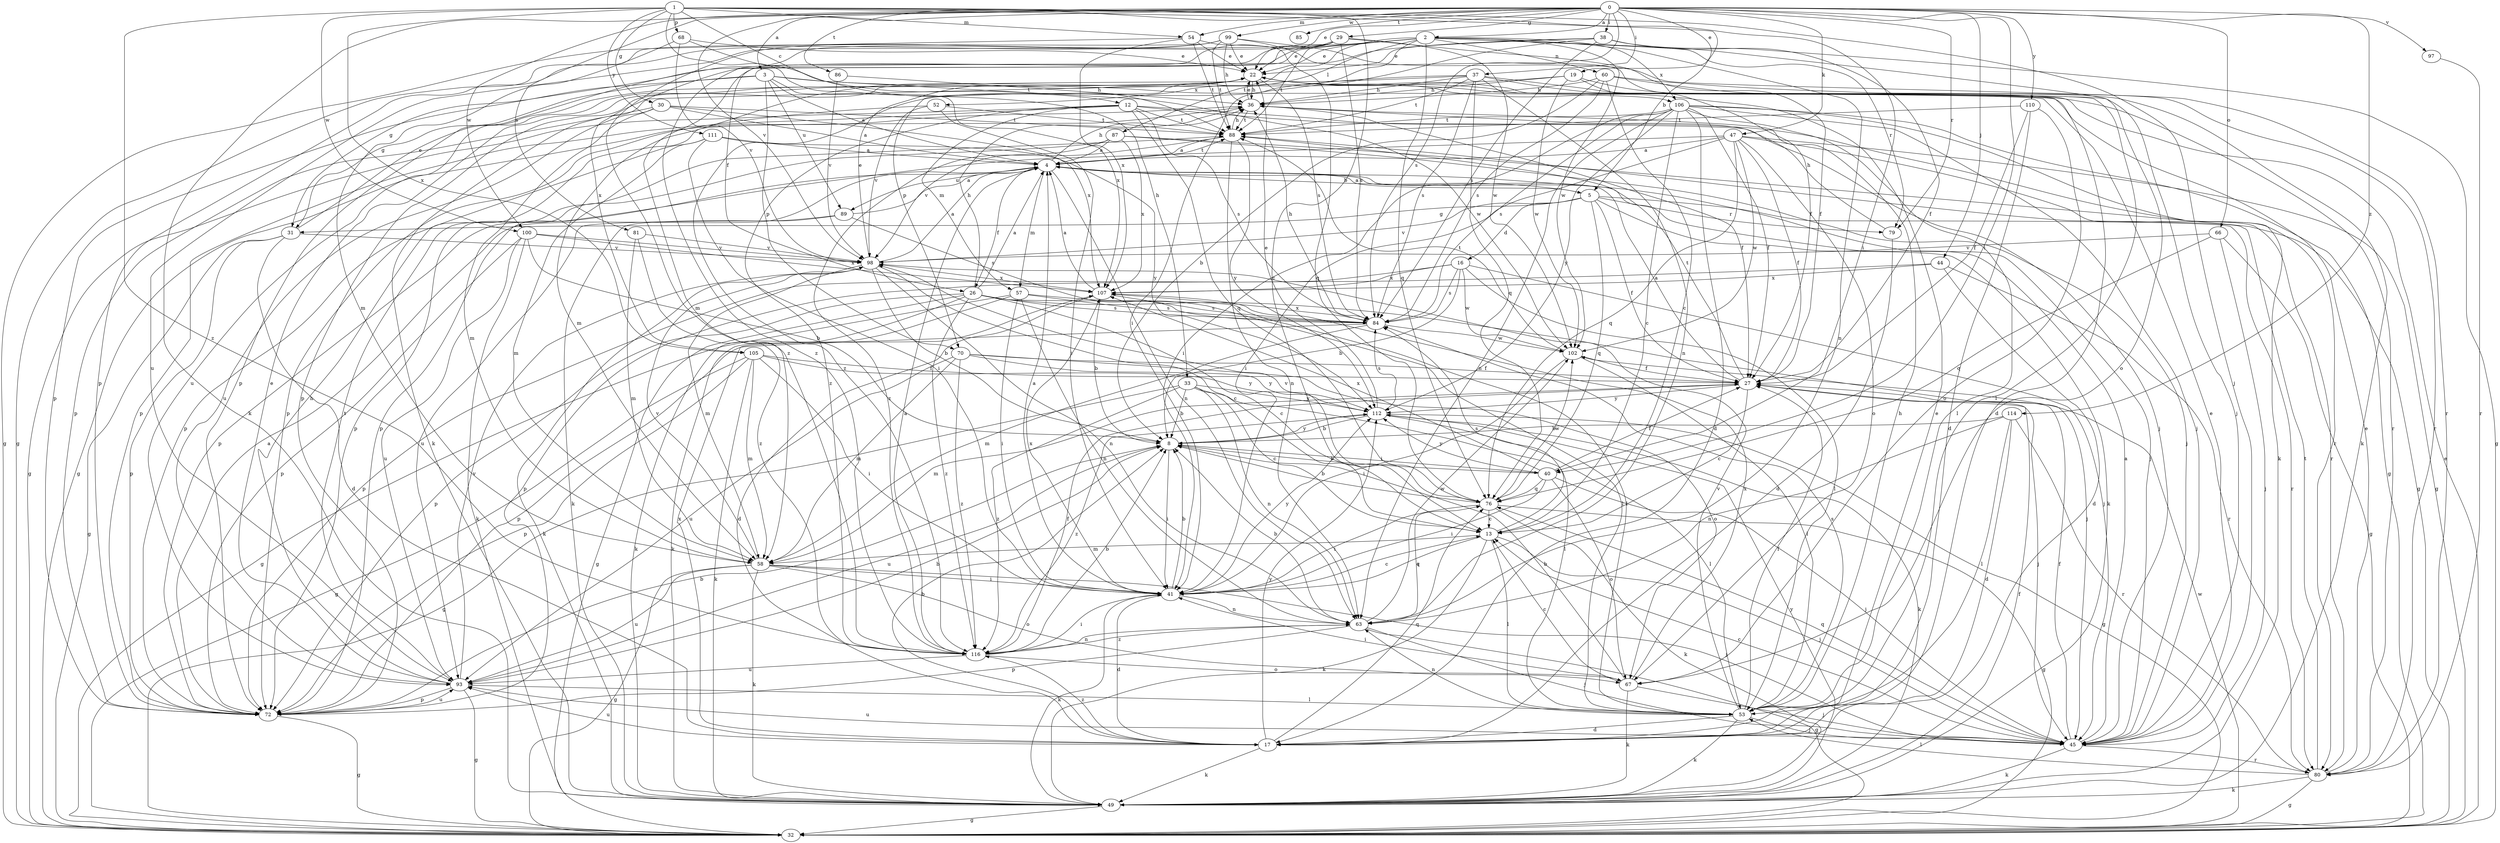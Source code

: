 strict digraph  {
0;
1;
2;
3;
4;
5;
8;
12;
13;
16;
17;
19;
22;
26;
27;
29;
30;
31;
32;
33;
36;
37;
38;
40;
41;
44;
45;
47;
49;
52;
53;
54;
57;
58;
60;
63;
66;
67;
68;
70;
72;
76;
79;
80;
81;
84;
85;
86;
87;
88;
89;
93;
97;
98;
99;
100;
102;
105;
106;
107;
110;
111;
112;
114;
116;
0 -> 2  [label=a];
0 -> 3  [label=a];
0 -> 19  [label=e];
0 -> 22  [label=e];
0 -> 29  [label=g];
0 -> 37  [label=i];
0 -> 38  [label=i];
0 -> 40  [label=i];
0 -> 44  [label=j];
0 -> 47  [label=k];
0 -> 49  [label=k];
0 -> 54  [label=m];
0 -> 66  [label=o];
0 -> 79  [label=r];
0 -> 81  [label=s];
0 -> 84  [label=s];
0 -> 85  [label=t];
0 -> 86  [label=t];
0 -> 97  [label=v];
0 -> 98  [label=v];
0 -> 99  [label=w];
0 -> 100  [label=w];
0 -> 110  [label=y];
0 -> 114  [label=z];
1 -> 5  [label=b];
1 -> 12  [label=c];
1 -> 13  [label=c];
1 -> 30  [label=g];
1 -> 33  [label=h];
1 -> 40  [label=i];
1 -> 45  [label=j];
1 -> 54  [label=m];
1 -> 68  [label=p];
1 -> 100  [label=w];
1 -> 105  [label=x];
1 -> 111  [label=y];
1 -> 116  [label=z];
2 -> 22  [label=e];
2 -> 26  [label=f];
2 -> 31  [label=g];
2 -> 52  [label=l];
2 -> 60  [label=n];
2 -> 63  [label=n];
2 -> 67  [label=o];
2 -> 70  [label=p];
2 -> 76  [label=q];
2 -> 79  [label=r];
2 -> 87  [label=t];
2 -> 102  [label=w];
2 -> 105  [label=x];
2 -> 106  [label=x];
3 -> 4  [label=a];
3 -> 31  [label=g];
3 -> 70  [label=p];
3 -> 72  [label=p];
3 -> 89  [label=u];
3 -> 102  [label=w];
3 -> 106  [label=x];
3 -> 107  [label=x];
4 -> 5  [label=b];
4 -> 26  [label=f];
4 -> 36  [label=h];
4 -> 45  [label=j];
4 -> 57  [label=m];
4 -> 63  [label=n];
4 -> 72  [label=p];
4 -> 88  [label=t];
4 -> 89  [label=u];
5 -> 4  [label=a];
5 -> 16  [label=d];
5 -> 27  [label=f];
5 -> 31  [label=g];
5 -> 49  [label=k];
5 -> 76  [label=q];
5 -> 79  [label=r];
5 -> 80  [label=r];
5 -> 98  [label=v];
8 -> 40  [label=i];
8 -> 41  [label=i];
8 -> 93  [label=u];
8 -> 112  [label=y];
12 -> 32  [label=g];
12 -> 45  [label=j];
12 -> 57  [label=m];
12 -> 72  [label=p];
12 -> 76  [label=q];
12 -> 80  [label=r];
12 -> 84  [label=s];
12 -> 88  [label=t];
12 -> 116  [label=z];
13 -> 41  [label=i];
13 -> 45  [label=j];
13 -> 49  [label=k];
13 -> 53  [label=l];
13 -> 58  [label=m];
13 -> 84  [label=s];
16 -> 8  [label=b];
16 -> 45  [label=j];
16 -> 53  [label=l];
16 -> 72  [label=p];
16 -> 84  [label=s];
16 -> 102  [label=w];
16 -> 107  [label=x];
17 -> 8  [label=b];
17 -> 22  [label=e];
17 -> 49  [label=k];
17 -> 76  [label=q];
17 -> 93  [label=u];
17 -> 107  [label=x];
17 -> 112  [label=y];
17 -> 116  [label=z];
19 -> 36  [label=h];
19 -> 45  [label=j];
19 -> 49  [label=k];
19 -> 53  [label=l];
19 -> 102  [label=w];
22 -> 36  [label=h];
22 -> 58  [label=m];
22 -> 84  [label=s];
22 -> 93  [label=u];
26 -> 4  [label=a];
26 -> 13  [label=c];
26 -> 32  [label=g];
26 -> 36  [label=h];
26 -> 45  [label=j];
26 -> 49  [label=k];
26 -> 53  [label=l];
26 -> 72  [label=p];
26 -> 84  [label=s];
26 -> 116  [label=z];
27 -> 4  [label=a];
27 -> 13  [label=c];
27 -> 45  [label=j];
27 -> 58  [label=m];
27 -> 88  [label=t];
27 -> 112  [label=y];
29 -> 22  [label=e];
29 -> 27  [label=f];
29 -> 72  [label=p];
29 -> 84  [label=s];
29 -> 88  [label=t];
29 -> 93  [label=u];
29 -> 102  [label=w];
29 -> 116  [label=z];
30 -> 4  [label=a];
30 -> 58  [label=m];
30 -> 72  [label=p];
30 -> 88  [label=t];
30 -> 93  [label=u];
30 -> 107  [label=x];
31 -> 17  [label=d];
31 -> 22  [label=e];
31 -> 32  [label=g];
31 -> 72  [label=p];
31 -> 98  [label=v];
32 -> 22  [label=e];
32 -> 102  [label=w];
33 -> 8  [label=b];
33 -> 13  [label=c];
33 -> 32  [label=g];
33 -> 53  [label=l];
33 -> 63  [label=n];
33 -> 112  [label=y];
33 -> 116  [label=z];
36 -> 22  [label=e];
36 -> 27  [label=f];
36 -> 32  [label=g];
36 -> 88  [label=t];
37 -> 17  [label=d];
37 -> 36  [label=h];
37 -> 63  [label=n];
37 -> 72  [label=p];
37 -> 76  [label=q];
37 -> 80  [label=r];
37 -> 84  [label=s];
37 -> 88  [label=t];
37 -> 116  [label=z];
38 -> 22  [label=e];
38 -> 27  [label=f];
38 -> 32  [label=g];
38 -> 41  [label=i];
38 -> 58  [label=m];
38 -> 84  [label=s];
40 -> 8  [label=b];
40 -> 27  [label=f];
40 -> 41  [label=i];
40 -> 45  [label=j];
40 -> 67  [label=o];
40 -> 76  [label=q];
40 -> 107  [label=x];
40 -> 112  [label=y];
41 -> 4  [label=a];
41 -> 8  [label=b];
41 -> 13  [label=c];
41 -> 17  [label=d];
41 -> 49  [label=k];
41 -> 63  [label=n];
41 -> 107  [label=x];
41 -> 112  [label=y];
44 -> 17  [label=d];
44 -> 72  [label=p];
44 -> 80  [label=r];
44 -> 107  [label=x];
45 -> 4  [label=a];
45 -> 13  [label=c];
45 -> 22  [label=e];
45 -> 27  [label=f];
45 -> 49  [label=k];
45 -> 76  [label=q];
45 -> 80  [label=r];
45 -> 93  [label=u];
47 -> 4  [label=a];
47 -> 27  [label=f];
47 -> 32  [label=g];
47 -> 41  [label=i];
47 -> 67  [label=o];
47 -> 72  [label=p];
47 -> 76  [label=q];
47 -> 80  [label=r];
47 -> 102  [label=w];
49 -> 27  [label=f];
49 -> 32  [label=g];
49 -> 112  [label=y];
52 -> 41  [label=i];
52 -> 72  [label=p];
52 -> 88  [label=t];
52 -> 98  [label=v];
53 -> 17  [label=d];
53 -> 27  [label=f];
53 -> 36  [label=h];
53 -> 45  [label=j];
53 -> 49  [label=k];
53 -> 63  [label=n];
53 -> 84  [label=s];
53 -> 98  [label=v];
54 -> 22  [label=e];
54 -> 32  [label=g];
54 -> 76  [label=q];
54 -> 88  [label=t];
54 -> 107  [label=x];
57 -> 32  [label=g];
57 -> 41  [label=i];
57 -> 49  [label=k];
57 -> 53  [label=l];
57 -> 63  [label=n];
57 -> 84  [label=s];
58 -> 32  [label=g];
58 -> 41  [label=i];
58 -> 45  [label=j];
58 -> 49  [label=k];
58 -> 67  [label=o];
58 -> 93  [label=u];
58 -> 98  [label=v];
60 -> 8  [label=b];
60 -> 13  [label=c];
60 -> 36  [label=h];
60 -> 49  [label=k];
60 -> 80  [label=r];
60 -> 84  [label=s];
63 -> 8  [label=b];
63 -> 32  [label=g];
63 -> 45  [label=j];
63 -> 72  [label=p];
63 -> 76  [label=q];
63 -> 102  [label=w];
63 -> 116  [label=z];
66 -> 32  [label=g];
66 -> 45  [label=j];
66 -> 76  [label=q];
66 -> 98  [label=v];
67 -> 8  [label=b];
67 -> 13  [label=c];
67 -> 41  [label=i];
67 -> 45  [label=j];
67 -> 49  [label=k];
67 -> 107  [label=x];
68 -> 22  [label=e];
68 -> 58  [label=m];
68 -> 88  [label=t];
68 -> 98  [label=v];
70 -> 27  [label=f];
70 -> 58  [label=m];
70 -> 67  [label=o];
70 -> 93  [label=u];
70 -> 112  [label=y];
70 -> 116  [label=z];
72 -> 4  [label=a];
72 -> 8  [label=b];
72 -> 32  [label=g];
72 -> 93  [label=u];
76 -> 8  [label=b];
76 -> 13  [label=c];
76 -> 32  [label=g];
76 -> 41  [label=i];
76 -> 49  [label=k];
76 -> 98  [label=v];
76 -> 102  [label=w];
79 -> 17  [label=d];
79 -> 36  [label=h];
80 -> 22  [label=e];
80 -> 32  [label=g];
80 -> 49  [label=k];
80 -> 53  [label=l];
80 -> 88  [label=t];
81 -> 58  [label=m];
81 -> 98  [label=v];
81 -> 116  [label=z];
84 -> 36  [label=h];
84 -> 58  [label=m];
84 -> 72  [label=p];
84 -> 102  [label=w];
84 -> 107  [label=x];
86 -> 36  [label=h];
86 -> 98  [label=v];
87 -> 4  [label=a];
87 -> 32  [label=g];
87 -> 45  [label=j];
87 -> 72  [label=p];
87 -> 98  [label=v];
87 -> 107  [label=x];
88 -> 4  [label=a];
88 -> 36  [label=h];
88 -> 63  [label=n];
88 -> 112  [label=y];
88 -> 116  [label=z];
89 -> 4  [label=a];
89 -> 49  [label=k];
89 -> 84  [label=s];
89 -> 93  [label=u];
93 -> 8  [label=b];
93 -> 22  [label=e];
93 -> 32  [label=g];
93 -> 36  [label=h];
93 -> 53  [label=l];
93 -> 72  [label=p];
93 -> 88  [label=t];
93 -> 98  [label=v];
97 -> 80  [label=r];
98 -> 4  [label=a];
98 -> 8  [label=b];
98 -> 13  [label=c];
98 -> 22  [label=e];
98 -> 49  [label=k];
98 -> 58  [label=m];
98 -> 63  [label=n];
98 -> 107  [label=x];
99 -> 22  [label=e];
99 -> 27  [label=f];
99 -> 32  [label=g];
99 -> 36  [label=h];
99 -> 72  [label=p];
99 -> 80  [label=r];
99 -> 88  [label=t];
99 -> 116  [label=z];
100 -> 8  [label=b];
100 -> 49  [label=k];
100 -> 72  [label=p];
100 -> 93  [label=u];
100 -> 98  [label=v];
100 -> 107  [label=x];
102 -> 27  [label=f];
102 -> 41  [label=i];
102 -> 53  [label=l];
102 -> 88  [label=t];
105 -> 27  [label=f];
105 -> 32  [label=g];
105 -> 41  [label=i];
105 -> 49  [label=k];
105 -> 58  [label=m];
105 -> 72  [label=p];
105 -> 112  [label=y];
106 -> 13  [label=c];
106 -> 17  [label=d];
106 -> 27  [label=f];
106 -> 32  [label=g];
106 -> 41  [label=i];
106 -> 45  [label=j];
106 -> 49  [label=k];
106 -> 53  [label=l];
106 -> 63  [label=n];
106 -> 84  [label=s];
106 -> 88  [label=t];
106 -> 112  [label=y];
107 -> 4  [label=a];
107 -> 8  [label=b];
107 -> 17  [label=d];
107 -> 84  [label=s];
110 -> 17  [label=d];
110 -> 27  [label=f];
110 -> 67  [label=o];
110 -> 88  [label=t];
111 -> 4  [label=a];
111 -> 41  [label=i];
111 -> 58  [label=m];
111 -> 72  [label=p];
111 -> 112  [label=y];
112 -> 8  [label=b];
112 -> 22  [label=e];
112 -> 32  [label=g];
112 -> 49  [label=k];
112 -> 53  [label=l];
112 -> 84  [label=s];
112 -> 116  [label=z];
114 -> 8  [label=b];
114 -> 17  [label=d];
114 -> 53  [label=l];
114 -> 63  [label=n];
114 -> 80  [label=r];
116 -> 4  [label=a];
116 -> 8  [label=b];
116 -> 27  [label=f];
116 -> 41  [label=i];
116 -> 63  [label=n];
116 -> 67  [label=o];
116 -> 93  [label=u];
}
